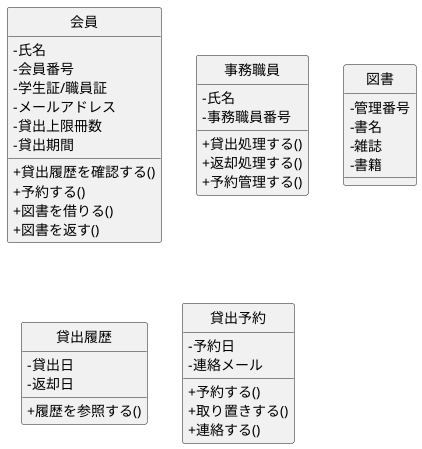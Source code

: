@startuml
skinparam classAttributeIconSize 0
hide circle

' --- 会員クラス ---
class 会員 {
    - 氏名
    -会員番号
    -学生証/職員証
    -メールアドレス
    -貸出上限冊数
    -貸出期間

    +貸出履歴を確認する()
    +予約する()
    +図書を借りる()
    +図書を返す()
}

' --- 事務職員クラス ---
class 事務職員 {
    -氏名
    -事務職員番号

    +貸出処理する()
    +返却処理する()
    +予約管理する()
}

' --- 図書クラス ---
class 図書 {
    -管理番号
    -書名
    -雑誌
    -書籍
}

' --- 貸出履歴クラス ---
class 貸出履歴 {
    -貸出日
    -返却日

    +履歴を参照する()
}

' --- 貸出予約クラス ---
class 貸出予約 {
    -予約日
    -連絡メール

    +予約する()
    +取り置きする()
    +連絡する()
}

@enduml

